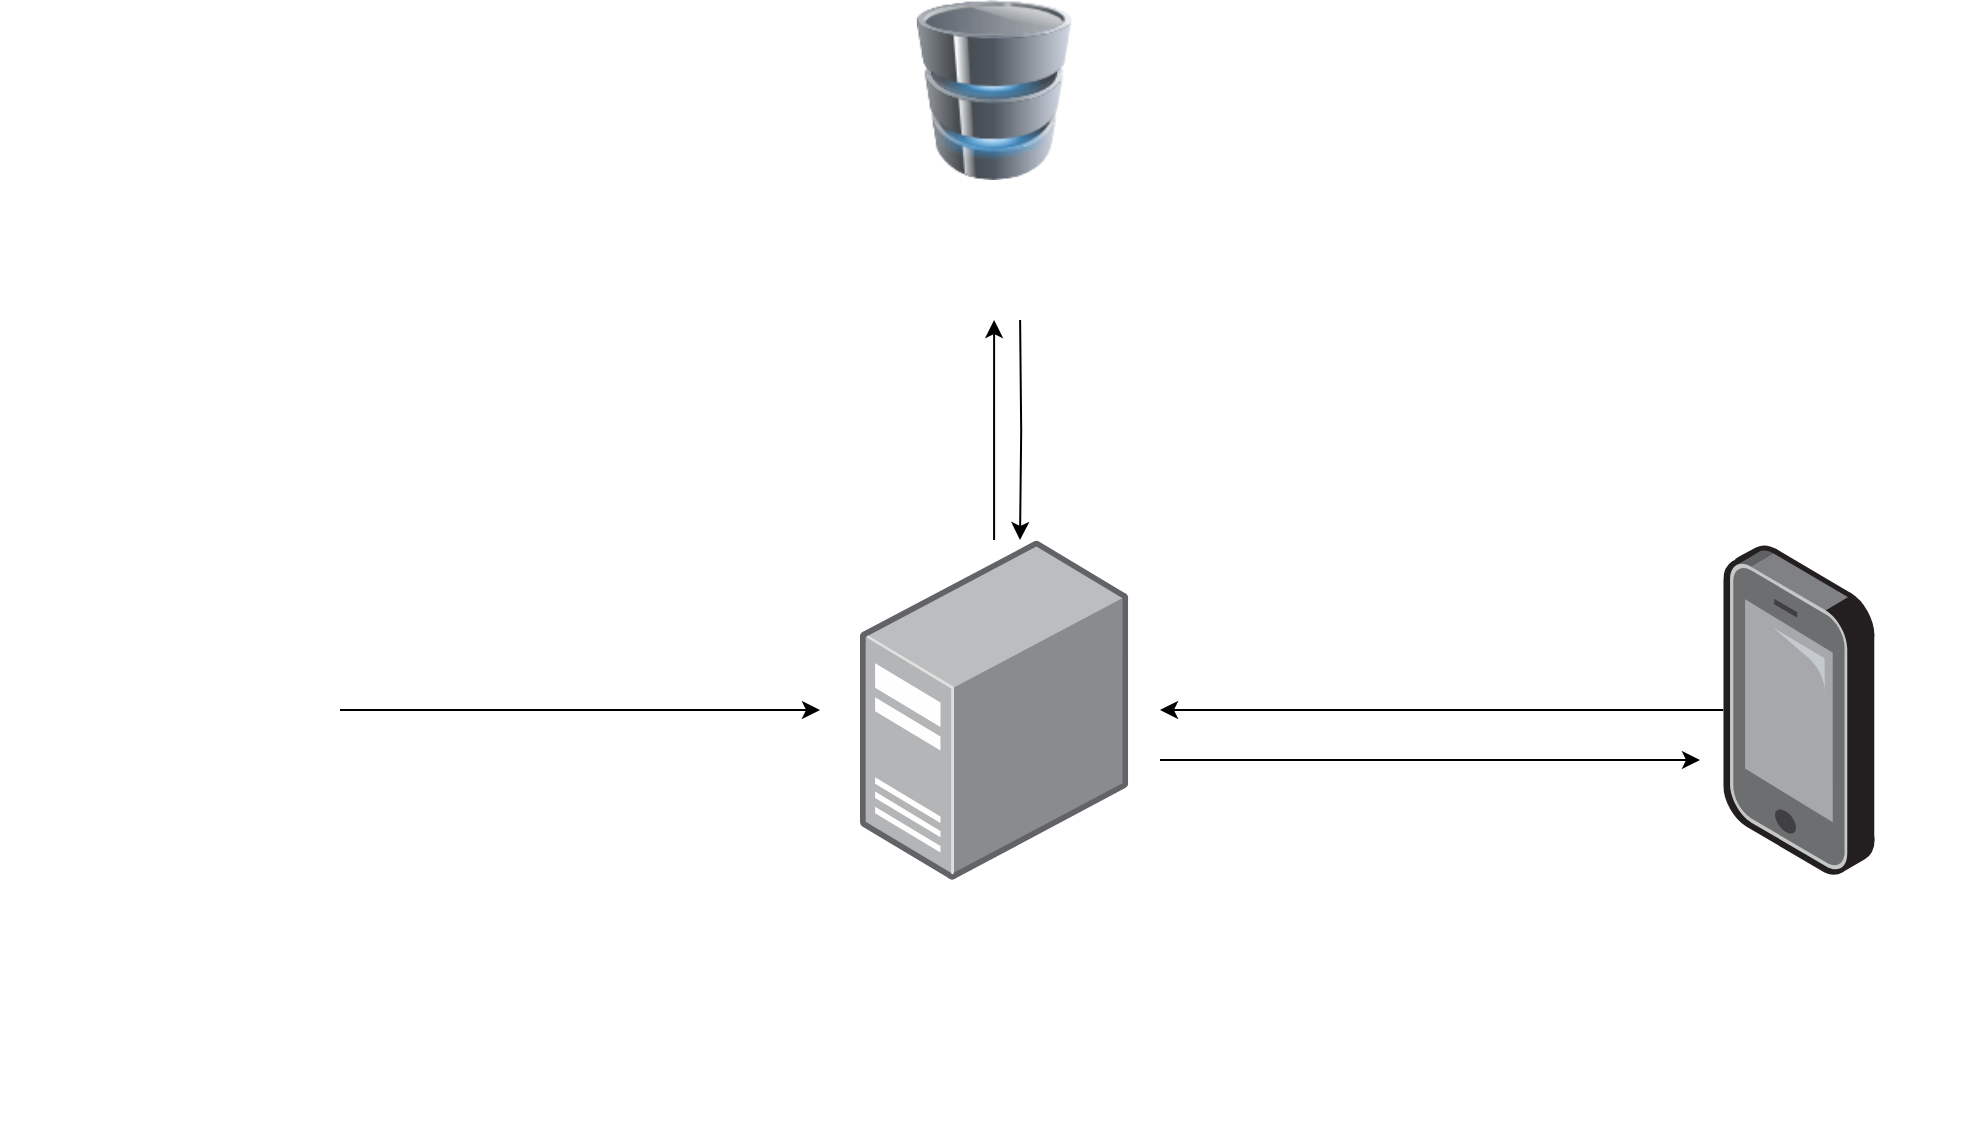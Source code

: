 <mxfile version="22.0.5" type="device">
  <diagram name="Page-1" id="qEQiwaMNz5LuQ2QM4gjG">
    <mxGraphModel dx="2072" dy="1683" grid="1" gridSize="10" guides="1" tooltips="1" connect="1" arrows="1" fold="1" page="1" pageScale="1" pageWidth="850" pageHeight="1100" math="0" shadow="0">
      <root>
        <mxCell id="0" />
        <mxCell id="1" parent="0" />
        <mxCell id="uhdUq4KC3PCRWU0W2yXM-28" style="edgeStyle=orthogonalEdgeStyle;rounded=0;orthogonalLoop=1;jettySize=auto;html=1;" edge="1" parent="1" source="uhdUq4KC3PCRWU0W2yXM-1">
          <mxGeometry relative="1" as="geometry">
            <mxPoint x="307.055" y="110" as="targetPoint" />
          </mxGeometry>
        </mxCell>
        <mxCell id="uhdUq4KC3PCRWU0W2yXM-1" value="" style="image;points=[];aspect=fixed;html=1;align=center;shadow=0;dashed=0;image=img/lib/allied_telesis/computer_and_terminals/Server_Desktop.svg;" vertex="1" parent="1">
          <mxGeometry x="240" y="220" width="134.11" height="170" as="geometry" />
        </mxCell>
        <mxCell id="uhdUq4KC3PCRWU0W2yXM-11" style="edgeStyle=orthogonalEdgeStyle;rounded=0;orthogonalLoop=1;jettySize=auto;html=1;" edge="1" parent="1">
          <mxGeometry relative="1" as="geometry">
            <mxPoint x="-20" y="305" as="sourcePoint" />
            <mxPoint x="220" y="305" as="targetPoint" />
            <Array as="points">
              <mxPoint x="80" y="305" />
              <mxPoint x="80" y="305" />
            </Array>
          </mxGeometry>
        </mxCell>
        <mxCell id="uhdUq4KC3PCRWU0W2yXM-16" style="edgeStyle=orthogonalEdgeStyle;rounded=0;orthogonalLoop=1;jettySize=auto;html=1;" edge="1" parent="1" source="uhdUq4KC3PCRWU0W2yXM-12">
          <mxGeometry relative="1" as="geometry">
            <mxPoint x="390" y="305" as="targetPoint" />
          </mxGeometry>
        </mxCell>
        <mxCell id="uhdUq4KC3PCRWU0W2yXM-12" value="" style="image;points=[];aspect=fixed;html=1;align=center;shadow=0;dashed=0;image=img/lib/allied_telesis/computer_and_terminals/Smartphone.svg;" vertex="1" parent="1">
          <mxGeometry x="671.64" y="222.5" width="75.62" height="165" as="geometry" />
        </mxCell>
        <mxCell id="uhdUq4KC3PCRWU0W2yXM-13" value="" style="shape=image;verticalLabelPosition=bottom;labelBackgroundColor=default;verticalAlign=top;aspect=fixed;imageAspect=0;image=https://upload.wikimedia.org/wikipedia/commons/thumb/3/31/KUKA-logo.svg/2560px-KUKA-logo.svg.png;" vertex="1" parent="1">
          <mxGeometry x="-190" y="440" width="175.61" height="30" as="geometry" />
        </mxCell>
        <mxCell id="uhdUq4KC3PCRWU0W2yXM-14" value="" style="shape=image;verticalLabelPosition=bottom;labelBackgroundColor=default;verticalAlign=top;aspect=fixed;imageAspect=0;image=https://essentialistengineer.com/wp-content/uploads/2022/09/Java-Spring.png;clipPath=inset(13% 1.33% 21% 8.67%);" vertex="1" parent="1">
          <mxGeometry x="224.11" y="410" width="150" height="110" as="geometry" />
        </mxCell>
        <mxCell id="uhdUq4KC3PCRWU0W2yXM-15" value="" style="shape=image;verticalLabelPosition=bottom;labelBackgroundColor=default;verticalAlign=top;aspect=fixed;imageAspect=0;image=https://previews.123rf.com/images/viktorijareut/viktorijareut1907/viktorijareut190700153/127804870-robotic-arm-isolated-on-white-background-isometric-view.jpg;clipPath=inset(3.67% 11% 7% 15.33%);" vertex="1" parent="1">
          <mxGeometry x="-170.23" y="222.5" width="136.06" height="165" as="geometry" />
        </mxCell>
        <mxCell id="uhdUq4KC3PCRWU0W2yXM-19" style="edgeStyle=orthogonalEdgeStyle;rounded=0;orthogonalLoop=1;jettySize=auto;html=1;" edge="1" parent="1">
          <mxGeometry relative="1" as="geometry">
            <mxPoint x="660" y="330" as="targetPoint" />
            <mxPoint x="390" y="330" as="sourcePoint" />
          </mxGeometry>
        </mxCell>
        <mxCell id="uhdUq4KC3PCRWU0W2yXM-20" value="" style="shape=image;verticalLabelPosition=bottom;labelBackgroundColor=default;verticalAlign=top;aspect=fixed;imageAspect=0;image=https://upload.wikimedia.org/wikipedia/commons/thumb/1/19/Unity_Technologies_logo.svg/2560px-Unity_Technologies_logo.svg.png;" vertex="1" parent="1">
          <mxGeometry x="620" y="422.5" width="178.89" height="65" as="geometry" />
        </mxCell>
        <mxCell id="uhdUq4KC3PCRWU0W2yXM-27" value="" style="image;html=1;image=img/lib/clip_art/computers/Database_128x128.png" vertex="1" parent="1">
          <mxGeometry x="262.74" y="-50" width="88.64" height="90" as="geometry" />
        </mxCell>
        <mxCell id="uhdUq4KC3PCRWU0W2yXM-29" style="edgeStyle=orthogonalEdgeStyle;rounded=0;orthogonalLoop=1;jettySize=auto;html=1;" edge="1" parent="1">
          <mxGeometry relative="1" as="geometry">
            <mxPoint x="320" y="220" as="targetPoint" />
            <mxPoint x="320.055" y="110" as="sourcePoint" />
          </mxGeometry>
        </mxCell>
        <mxCell id="uhdUq4KC3PCRWU0W2yXM-30" value="" style="shape=image;verticalLabelPosition=bottom;labelBackgroundColor=default;verticalAlign=top;aspect=fixed;imageAspect=0;image=https://www.h2database.com/html/images/h2-logo-2.png;" vertex="1" parent="1">
          <mxGeometry x="270.52" y="50" width="73.07" height="40" as="geometry" />
        </mxCell>
      </root>
    </mxGraphModel>
  </diagram>
</mxfile>

